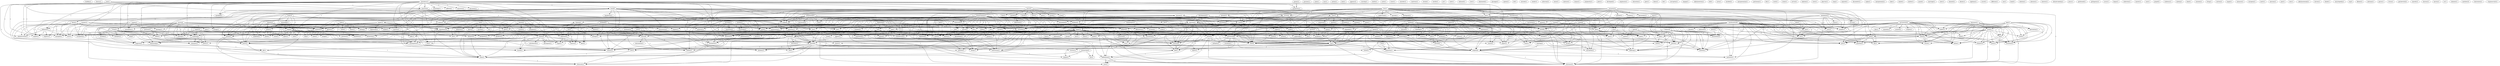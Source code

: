 digraph G {
  buddha [ label="buddha(1)" ];
  chorus [ label="chorus(1)" ];
  achaemenid [ label="achaemenid(1)" ];
  possession [ label="possession(1)" ];
  influence [ label="influence(2)" ];
  part [ label="part(3)" ];
  origin [ label="origin(6)" ];
  doctrine [ label="doctrine(5)" ];
  maintain [ label="maintain(3)" ];
  body [ label="body(1)" ];
  orthodoxy [ label="orthodoxy(3)" ];
  adopted [ label="adopted(2)" ];
  emperor [ label="emperor(1)" ];
  diaspora [ label="diaspora(2)" ];
  syncretism [ label="syncretism(2)" ];
  maintained [ label="maintained(1)" ];
  likelihood [ label="likelihood(1)" ];
  period [ label="period(9)" ];
  eclecticism [ label="eclecticism(2)" ];
  contact [ label="contact(2)" ];
  came [ label="came(2)" ];
  position [ label="position(1)" ];
  existence [ label="existence(5)" ];
  clergy [ label="clergy(1)" ];
  church [ label="church(2)" ];
  summit [ label="summit(1)" ];
  designate [ label="designate(1)" ];
  canon [ label="canon(1)" ];
  mobad [ label="mobad(2)" ];
  priest [ label="priest(3)" ];
  title [ label="title(1)" ];
  hierarchy [ label="hierarchy(1)" ];
  preview [ label="preview(1)" ];
  power [ label="power(2)" ];
  conspiracy [ label="conspiracy(1)" ];
  style [ label="style(1)" ];
  number [ label="number(2)" ];
  avenge [ label="avenge(1)" ];
  administration [ label="administration(1)" ];
  empire [ label="empire(1)" ];
  managed [ label="managed(1)" ];
  one [ label="one(2)" ];
  consequence [ label="consequence(2)" ];
  court [ label="court(1)" ];
  usurpation [ label="usurpation(1)" ];
  star [ label="star(1)" ];
  zoroaster [ label="zoroaster(3)" ];
  prophet [ label="prophet(1)" ];
  present [ label="present(1)" ];
  arrived [ label="arrived(1)" ];
  end [ label="end(2)" ];
  shyant [ label="shyant(1)" ];
  savior [ label="savior(6)" ];
  paranet [ label="paranet(1)" ];
  descendant [ label="descendant(1)" ];
  state [ label="state(3)" ];
  world [ label="world(6)" ];
  cult [ label="cult(2)" ];
  article [ label="article(1)" ];
  look [ label="look(1)" ];
  wasn [ label="wasn(1)" ];
  manger [ label="manger(1)" ];
  sun [ label="sun(1)" ];
  religion [ label="religion(6)" ];
  performs [ label="performs(1)" ];
  writes [ label="writes(1)" ];
  notion [ label="notion(1)" ];
  indo [ label="indo(1)" ];
  role [ label="role(3)" ];
  definition [ label="definition(1)" ];
  daevo [ label="daevo(1)" ];
  assume [ label="assume(1)" ];
  vi [ label="vi(1)" ];
  law [ label="law(1)" ];
  history [ label="history(2)" ];
  tradition [ label="tradition(6)" ];
  transmission [ label="transmission(1)" ];
  asia [ label="asia(1)" ];
  practice [ label="practice(4)" ];
  appears [ label="appears(2)" ];
  worship [ label="worship(1)" ];
  battle [ label="battle(1)" ];
  cycle [ label="cycle(1)" ];
  trace [ label="trace(1)" ];
  boyce [ label="boyce(3)" ];
  mouth [ label="mouth(1)" ];
  tribe [ label="tribe(5)" ];
  avoid [ label="avoid(1)" ];
  tiara [ label="tiara(1)" ];
  member [ label="member(3)" ];
  meaning [ label="meaning(2)" ];
  breath [ label="breath(1)" ];
  cover [ label="cover(1)" ];
  nose [ label="nose(1)" ];
  consider [ label="consider(1)" ];
  maitreya [ label="maitreya(1)" ];
  attack [ label="attack(1)" ];
  hostile [ label="hostile(1)" ];
  gr [ label="gr(1)" ];
  mole [ label="mole(1)" ];
  helmand [ label="helmand(1)" ];
  herodotus [ label="herodotus(1)" ];
  cosmology [ label="cosmology(1)" ];
  suffered [ label="suffered(1)" ];
  term [ label="term(8)" ];
  dualism [ label="dualism(5)" ];
  sprinkled [ label="sprinkled(1)" ];
  death [ label="death(2)" ];
  massacre [ label="massacre(1)" ];
  idea [ label="idea(2)" ];
  calls [ label="calls(1)" ];
  corpse [ label="corpse(4)" ];
  wax [ label="wax(1)" ];
  killed [ label="killed(1)" ];
  eschatology [ label="eschatology(2)" ];
  belief [ label="belief(1)" ];
  exposure [ label="exposure(2)" ];
  document [ label="document(1)" ];
  mentions [ label="mentions(1)" ];
  eschatology [ label="eschatology(1)" ];
  vogue [ label="vogue(1)" ];
  time [ label="time(6)" ];
  insists [ label="insists(1)" ];
  cosmogony [ label="cosmogony(1)" ];
  theology [ label="theology(1)" ];
  buried [ label="buried(1)" ];
  root [ label="root(1)" ];
  vendidad [ label="vendidad(2)" ];
  characterize [ label="characterize(1)" ];
  chapter [ label="chapter(1)" ];
  god [ label="god(2)" ];
  list [ label="list(1)" ];
  attempt [ label="attempt(1)" ];
  hypothesis [ label="hypothesis(3)" ];
  beginning [ label="beginning(3)" ];
  mankind [ label="mankind(1)" ];
  age [ label="age(2)" ];
  appear [ label="appear(1)" ];
  ce [ label="ce(4)" ];
  century [ label="century(6)" ];
  millennium [ label="millennium(3)" ];
  era [ label="era(2)" ];
  save [ label="save(1)" ];
  dominated [ label="dominated(1)" ];
  giuseppe [ label="giuseppe(1)" ];
  bethlehem [ label="bethlehem(1)" ];
  basis [ label="basis(2)" ];
  story [ label="story(2)" ];
  ritual [ label="ritual(2)" ];
  became [ label="became(2)" ];
  funeral [ label="funeral(2)" ];
  community [ label="community(2)" ];
  rise [ label="rise(1)" ];
  led [ label="led(1)" ];
  khrafstra [ label="khrafstra(1)" ];
  spenta [ label="spenta(1)" ];
  ref [ label="ref(1)" ];
  exclude [ label="exclude(1)" ];
  render [ label="render(1)" ];
  astrology [ label="astrology(2)" ];
  authority [ label="authority(1)" ];
  literature [ label="literature(2)" ];
  alchemy [ label="alchemy(1)" ];
  reputation [ label="reputation(1)" ];
  knowledge [ label="knowledge(2)" ];
  athravan [ label="athravan(2)" ];
  sense [ label="sense(1)" ];
  terms [ label="terms(1)" ];
  setting [ label="setting(1)" ];
  continuation [ label="continuation(1)" ];
  mard [ label="mard(1)" ];
  day [ label="day(1)" ];
  guardian [ label="guardian(1)" ];
  mixture [ label="mixture(1)" ];
  magu [ label="magu(3)" ];
  etymology [ label="etymology(1)" ];
  priesthood [ label="priesthood(8)" ];
  maga [ label="maga(4)" ];
  distinction [ label="distinction(1)" ];
  magavan [ label="magavan(2)" ];
  corpus [ label="corpus(1)" ];
  propensity [ label="propensity(1)" ];
  spirit [ label="spirit(4)" ];
  matter [ label="matter(1)" ];
  whole [ label="whole(1)" ];
  plato [ label="plato(1)" ];
  developed [ label="developed(1)" ];
  emphasize [ label="emphasize(1)" ];
  sang [ label="sang(1)" ];
  theogony [ label="theogony(1)" ];
  sacrifice [ label="sacrifice(1)" ];
  nothing [ label="nothing(1)" ];
  future [ label="future(6)" ];
  interpret [ label="interpret(1)" ];
  poetry [ label="poetry(1)" ];
  relationship [ label="relationship(1)" ];
  development [ label="development(2)" ];
  astrianism [ label="astrianism(2)" ];
  iran [ label="iran(7)" ];
  consolidate [ label="consolidate(1)" ];
  understand [ label="understand(1)" ];
  eposide [ label="eposide(1)" ];
  distinguish [ label="distinguish(1)" ];
  evil [ label="evil(1)" ];
  revolt [ label="revolt(2)" ];
  seed [ label="seed(2)" ];
  formation [ label="formation(4)" ];
  supremacy [ label="supremacy(1)" ];
  half [ label="half(2)" ];
  land [ label="land(1)" ];
  win [ label="win(1)" ];
  play [ label="play(1)" ];
  inscription [ label="inscription(1)" ];
  text [ label="text(1)" ];
  establish [ label="establish(1)" ];
  variety [ label="variety(1)" ];
  saw [ label="saw(2)" ];
  source [ label="source(2)" ];
  suffering [ label="suffering(1)" ];
  monarchy [ label="monarchy(1)" ];
  mention [ label="mention(1)" ];
  education [ label="education(1)" ];
  compound [ label="compound(1)" ];
  fashion [ label="fashion(1)" ];
  possibility [ label="possibility(1)" ];
  handed [ label="handed(1)" ];
  mogu [ label="mogu(1)" ];
  undertook [ label="undertook(1)" ];
  angra [ label="angra(1)" ];
  formulation [ label="formulation(2)" ];
  goes [ label="goes(1)" ];
  benefactor [ label="benefactor(1)" ];
  humankind [ label="humankind(2)" ];
  magic [ label="magic(2)" ];
  magha [ label="magha(1)" ];
  foundation [ label="foundation(1)" ];
  saoshyant [ label="saoshyant(3)" ];
  designates [ label="designates(1)" ];
  arrive [ label="arrive(2)" ];
  redeem [ label="redeem(1)" ];
  gift [ label="gift(1)" ];
  expert [ label="expert(1)" ];
  cleanse [ label="cleanse(1)" ];
  rite [ label="rite(2)" ];
  remove [ label="remove(1)" ];
  flesh [ label="flesh(1)" ];
  dinon [ label="dinon(1)" ];
  assumed [ label="assumed(1)" ];
  thought [ label="thought(1)" ];
  give [ label="give(1)" ];
  name [ label="name(4)" ];
  affirmation [ label="affirmation(1)" ];
  see [ label="see(5)" ];
  bd [ label="bd(1)" ];
  corruption [ label="corruption(1)" ];
  zoroastrianism [ label="zoroastrianism(1)" ];
  adherence [ label="adherence(1)" ];
  die [ label="die(1)" ];
  refused [ label="refused(1)" ];
  played [ label="played(1)" ];
  engage [ label="engage(1)" ];
  ukhshyatereta [ label="ukhshyatereta(1)" ];
  bill [ label="bill(2)" ];
  syria [ label="syria(1)" ];
  excelled [ label="excelled(1)" ];
  meeting [ label="meeting(2)" ];
  mesopotamian [ label="mesopotamian(1)" ];
  elamite [ label="elamite(2)" ];
  ignores [ label="ignores(1)" ];
  seems [ label="seems(2)" ];
  vedic [ label="vedic(1)" ];
  hand [ label="hand(1)" ];
  thesis [ label="thesis(1)" ];
  frashokereti [ label="frashokereti(1)" ];
  myth [ label="myth(1)" ];
  expanded [ label="expanded(1)" ];
  bethlehem [ label="bethlehem(2)" ];
  patrimony [ label="patrimony(1)" ];
  kfu [ label="kfu(1)" ];
  word [ label="word(1)" ];
  stone [ label="stone(1)" ];
  shape [ label="shape(1)" ];
  arrival [ label="arrival(1)" ];
  babylon [ label="babylon(1)" ];
  wore [ label="wore(1)" ];
  pharvey [ label="pharvey(1)" ];
  subject [ label="subject(1)" ];
  song [ label="song(1)" ];
  expression [ label="expression(1)" ];
  mystica [ label="mystica(1)" ];
  opens [ label="opens(1)" ];
  son [ label="son(2)" ];
  unio [ label="unio(1)" ];
  vision [ label="vision(1)" ];
  condition [ label="condition(1)" ];
  mind [ label="mind(1)" ];
  conformity [ label="conformity(2)" ];
  separation [ label="separation(1)" ];
  purity [ label="purity(1)" ];
  context [ label="context(1)" ];
  concept [ label="concept(3)" ];
  zoroastrianism [ label="zoroastrianism(7)" ];
  avesta [ label="avesta(4)" ];
  performance [ label="performance(1)" ];
  enjoyed [ label="enjoyed(1)" ];
  occultism [ label="occultism(1)" ];
  antiquity [ label="antiquity(1)" ];
  reason [ label="reason(1)" ];
  mazda [ label="mazda(1)" ];
  discomfort [ label="discomfort(1)" ];
  ragha [ label="ragha(1)" ];
  mesopotamia [ label="mesopotamia(1)" ];
  take [ label="take(1)" ];
  daniel [ label="daniel(1)" ];
  kerder [ label="kerder(1)" ];
  quack [ label="quack(1)" ];
  marriage [ label="marriage(1)" ];
  color [ label="color(1)" ];
  kansaoya [ label="kansaoya(2)" ];
  speculation [ label="speculation(1)" ];
  truth [ label="truth(3)" ];
  birth [ label="birth(1)" ];
  makes [ label="makes(2)" ];
  result [ label="result(1)" ];
  bathe [ label="bathe(1)" ];
  grow [ label="grow(2)" ];
  reverence [ label="reverence(1)" ];
  dumezil [ label="dumezil(1)" ];
  denies [ label="denies(1)" ];
  median [ label="median(4)" ];
  dressed [ label="dressed(1)" ];
  raghiana [ label="raghiana(1)" ];
  factor [ label="factor(1)" ];
  success [ label="success(1)" ];
  occult [ label="occult(1)" ];
  lake [ label="lake(3)" ];
  make [ label="make(1)" ];
  conquers [ label="conquers(1)" ];
  mainyu [ label="mainyu(1)" ];
  diffusion [ label="diffusion(1)" ];
  astvatereta [ label="astvatereta(4)" ];
  kills [ label="kills(1)" ];
  embodies [ label="embodies(1)" ];
  awaited [ label="awaited(1)" ];
  weapon [ label="weapon(1)" ];
  sao [ label="sao(1)" ];
  head [ label="head(2)" ];
  work [ label="work(2)" ];
  ground [ label="ground(2)" ];
  india [ label="india(2)" ];
  relation [ label="relation(1)" ];
  mangh [ label="mangh(1)" ];
  sing [ label="sing(1)" ];
  mean [ label="mean(1)" ];
  absence [ label="absence(1)" ];
  greek [ label="greek(4)" ];
  attribute [ label="attribute(1)" ];
  interest [ label="interest(1)" ];
  khvaetvadatha [ label="khvaetvadatha(1)" ];
  wisdom [ label="wisdom(2)" ];
  magi [ label="magi(23)" ];
  zarathushtra [ label="zarathushtra(9)" ];
  placed [ label="placed(1)" ];
  embraced [ label="embraced(1)" ];
  school [ label="school(1)" ];
  speak [ label="speak(1)" ];
  prince [ label="prince(2)" ];
  persia [ label="persia(3)" ];
  jesus [ label="jesus(1)" ];
  performed [ label="performed(1)" ];
  pahl [ label="pahl(2)" ];
  khwedodah [ label="khwedodah(1)" ];
  practiced [ label="practiced(1)" ];
  pythagoras [ label="pythagoras(1)" ];
  cyrus [ label="cyrus(1)" ];
  cumont [ label="cumont(2)" ];
  began [ label="began(1)" ];
  messianic [ label="messianic(1)" ];
  gathas [ label="gathas(2)" ];
  collection [ label="collection(1)" ];
  decompose [ label="decompose(1)" ];
  putrefaction [ label="putrefaction(1)" ];
  master [ label="master(1)" ];
  case [ label="case(1)" ];
  form [ label="form(1)" ];
  reference [ label="reference(1)" ];
  offer [ label="offer(1)" ];
  presence [ label="presence(1)" ];
  group [ label="group(1)" ];
  aspect [ label="aspect(1)" ];
  fact [ label="fact(1)" ];
  put [ label="put(1)" ];
  learn [ label="learn(1)" ];
  gospel [ label="gospel(2)" ];
  helped [ label="helped(1)" ];
  eudemus [ label="eudemus(1)" ];
  gaumata [ label="gaumata(2)" ];
  nyberg [ label="nyberg(1)" ];
  dead [ label="dead(1)" ];
  armenia [ label="armenia(1)" ];
  living [ label="living(1)" ];
  pahlavi [ label="pahlavi(3)" ];
  mazda [ label="mazda(2)" ];
  carlson [ label="carlson(2)" ];
  magoi [ label="magoi(1)" ];
  magus [ label="magus(3)" ];
  menasce [ label="menasce(1)" ];
  european [ label="european(1)" ];
  zurvanism [ label="zurvanism(2)" ];
  zoro [ label="zoro(2)" ];
  merit [ label="merit(1)" ];
  magian [ label="magian(1)" ];
  bidez [ label="bidez(2)" ];
  messina [ label="messina(1)" ];
  mainyu [ label="mainyu(4)" ];
  paul [ label="paul(1)" ];
  theopompus [ label="theopompus(1)" ];
  study [ label="study(1)" ];
  com [ label="com(1)" ];
  ukhshyatnemah [ label="ukhshyatnemah(1)" ];
  messianism [ label="messianism(1)" ];
  mircea [ label="mircea(1)" ];
  eliade [ label="eliade(1)" ];
  ahura [ label="ahura(1)" ];
  zoroastrian [ label="zoroastrian(5)" ];
  encyclopedia [ label="encyclopedia(1)" ];
  org [ label="org(2)" ];
  fidonet [ label="fidonet(2)" ];
  ahriman [ label="ahriman(1)" ];
  parsis [ label="parsis(1)" ];
  virtue [ label="virtue(1)" ];
  bce [ label="bce(5)" ];
  gershevitch [ label="gershevitch(3)" ];
  smerdis [ label="smerdis(1)" ];
  bisutun [ label="bisutun(1)" ];
  harvey [ label="harvey(1)" ];
  av [ label="av(1)" ];
  element [ label="element(1)" ];
  iran [ label="iran(1)" ];
  matthew [ label="matthew(3)" ];
  benveniste [ label="benveniste(1)" ];
  vispataurvairi [ label="vispataurvairi(1)" ];
  achaemenid -> possession [ label="1" ];
  achaemenid -> influence [ label="1" ];
  achaemenid -> part [ label="1" ];
  achaemenid -> origin [ label="1" ];
  achaemenid -> doctrine [ label="1" ];
  achaemenid -> maintain [ label="1" ];
  achaemenid -> body [ label="1" ];
  achaemenid -> orthodoxy [ label="1" ];
  achaemenid -> adopted [ label="2" ];
  achaemenid -> emperor [ label="1" ];
  achaemenid -> diaspora [ label="1" ];
  achaemenid -> syncretism [ label="1" ];
  achaemenid -> maintained [ label="1" ];
  achaemenid -> likelihood [ label="1" ];
  achaemenid -> period [ label="4" ];
  achaemenid -> eclecticism [ label="1" ];
  achaemenid -> contact [ label="1" ];
  achaemenid -> came [ label="1" ];
  achaemenid -> position [ label="1" ];
  achaemenid -> existence [ label="1" ];
  achaemenid -> clergy [ label="1" ];
  church -> summit [ label="1" ];
  church -> designate [ label="1" ];
  church -> orthodoxy [ label="1" ];
  church -> canon [ label="1" ];
  church -> mobad [ label="1" ];
  church -> priest [ label="1" ];
  church -> title [ label="1" ];
  church -> came [ label="1" ];
  church -> hierarchy [ label="1" ];
  power -> conspiracy [ label="1" ];
  number -> avenge [ label="1" ];
  number -> influence [ label="1" ];
  number -> administration [ label="1" ];
  number -> maintain [ label="1" ];
  number -> empire [ label="1" ];
  number -> managed [ label="1" ];
  number -> one [ label="1" ];
  number -> consequence [ label="1" ];
  number -> court [ label="1" ];
  number -> usurpation [ label="1" ];
  zoroaster -> prophet [ label="1" ];
  zoroaster -> present [ label="1" ];
  zoroaster -> arrived [ label="1" ];
  zoroaster -> end [ label="1" ];
  zoroaster -> shyant [ label="1" ];
  zoroaster -> savior [ label="1" ];
  zoroaster -> paranet [ label="1" ];
  zoroaster -> descendant [ label="1" ];
  zoroaster -> state [ label="1" ];
  zoroaster -> world [ label="1" ];
  zoroaster -> cult [ label="1" ];
  zoroaster -> article [ label="1" ];
  zoroaster -> look [ label="1" ];
  zoroaster -> wasn [ label="1" ];
  zoroaster -> manger [ label="1" ];
  zoroaster -> one [ label="1" ];
  zoroaster -> sun [ label="1" ];
  zoroaster -> religion [ label="1" ];
  zoroaster -> performs [ label="1" ];
  zoroaster -> existence [ label="1" ];
  zoroaster -> writes [ label="1" ];
  role -> definition [ label="1" ];
  role -> daevo [ label="1" ];
  role -> assume [ label="1" ];
  role -> vi [ label="1" ];
  role -> part [ label="1" ];
  role -> law [ label="1" ];
  role -> history [ label="1" ];
  role -> tradition [ label="1" ];
  role -> transmission [ label="1" ];
  asia -> practice [ label="1" ];
  asia -> part [ label="1" ];
  asia -> diaspora [ label="1" ];
  asia -> period [ label="1" ];
  asia -> contact [ label="1" ];
  asia -> came [ label="1" ];
  boyce -> mouth [ label="1" ];
  boyce -> tribe [ label="1" ];
  boyce -> origin [ label="1" ];
  boyce -> maintain [ label="1" ];
  boyce -> avoid [ label="1" ];
  boyce -> tiara [ label="1" ];
  boyce -> priest [ label="1" ];
  boyce -> period [ label="1" ];
  boyce -> member [ label="1" ];
  boyce -> meaning [ label="1" ];
  boyce -> breath [ label="1" ];
  boyce -> cover [ label="1" ];
  boyce -> nose [ label="1" ];
  boyce -> existence [ label="1" ];
  herodotus -> practice [ label="1" ];
  herodotus -> avenge [ label="1" ];
  herodotus -> cosmology [ label="1" ];
  herodotus -> influence [ label="1" ];
  herodotus -> suffered [ label="1" ];
  herodotus -> term [ label="1" ];
  herodotus -> dualism [ label="1" ];
  herodotus -> origin [ label="1" ];
  herodotus -> sprinkled [ label="1" ];
  herodotus -> death [ label="1" ];
  herodotus -> administration [ label="1" ];
  herodotus -> conspiracy [ label="1" ];
  herodotus -> maintain [ label="1" ];
  herodotus -> massacre [ label="1" ];
  herodotus -> idea [ label="1" ];
  herodotus -> calls [ label="1" ];
  herodotus -> empire [ label="1" ];
  herodotus -> managed [ label="1" ];
  herodotus -> corpse [ label="1" ];
  herodotus -> wax [ label="1" ];
  herodotus -> killed [ label="1" ];
  herodotus -> eschatology [ label="1" ];
  herodotus -> belief [ label="1" ];
  herodotus -> exposure [ label="1" ];
  herodotus -> document [ label="1" ];
  herodotus -> mentions [ label="1" ];
  herodotus -> eschatology [ label="1" ];
  herodotus -> one [ label="1" ];
  herodotus -> vogue [ label="1" ];
  herodotus -> consequence [ label="1" ];
  herodotus -> time [ label="1" ];
  herodotus -> insists [ label="1" ];
  herodotus -> cosmogony [ label="1" ];
  herodotus -> court [ label="1" ];
  herodotus -> theology [ label="1" ];
  herodotus -> usurpation [ label="1" ];
  herodotus -> buried [ label="1" ];
  vendidad -> characterize [ label="1" ];
  vendidad -> part [ label="1" ];
  vendidad -> chapter [ label="1" ];
  vendidad -> god [ label="1" ];
  vendidad -> list [ label="1" ];
  vendidad -> attempt [ label="1" ];
  vendidad -> law [ label="1" ];
  vendidad -> hypothesis [ label="1" ];
  vendidad -> tradition [ label="1" ];
  beginning -> mankind [ label="1" ];
  beginning -> age [ label="1" ];
  beginning -> appear [ label="1" ];
  beginning -> ce [ label="1" ];
  beginning -> century [ label="2" ];
  beginning -> millennium [ label="1" ];
  beginning -> era [ label="2" ];
  beginning -> save [ label="1" ];
  beginning -> existence [ label="1" ];
  bethlehem -> basis [ label="2" ];
  bethlehem -> arrived [ label="1" ];
  bethlehem -> doctrine [ label="2" ];
  bethlehem -> story [ label="2" ];
  bethlehem -> cult [ label="1" ];
  bethlehem -> manger [ label="1" ];
  bethlehem -> sun [ label="1" ];
  practice -> ritual [ label="1" ];
  practice -> became [ label="1" ];
  practice -> funeral [ label="1" ];
  practice -> sprinkled [ label="1" ];
  practice -> community [ label="1" ];
  practice -> rise [ label="1" ];
  practice -> corpse [ label="1" ];
  practice -> wax [ label="1" ];
  practice -> exposure [ label="1" ];
  practice -> vogue [ label="1" ];
  practice -> led [ label="1" ];
  practice -> khrafstra [ label="1" ];
  practice -> buried [ label="1" ];
  astrology -> authority [ label="1" ];
  astrology -> literature [ label="1" ];
  astrology -> alchemy [ label="1" ];
  astrology -> reputation [ label="1" ];
  astrology -> knowledge [ label="1" ];
  present -> terms [ label="1" ];
  present -> setting [ label="1" ];
  present -> continuation [ label="1" ];
  present -> state [ label="1" ];
  present -> mobad [ label="1" ];
  present -> world [ label="1" ];
  present -> mard [ label="1" ];
  present -> history [ label="1" ];
  present -> day [ label="1" ];
  present -> guardian [ label="1" ];
  present -> existence [ label="1" ];
  magu -> terms [ label="2" ];
  magu -> etymology [ label="1" ];
  magu -> maintain [ label="1" ];
  magu -> priesthood [ label="1" ];
  magu -> continuation [ label="1" ];
  magu -> mobad [ label="1" ];
  magu -> maga [ label="1" ];
  magu -> distinction [ label="1" ];
  magu -> mard [ label="1" ];
  magu -> history [ label="1" ];
  magu -> magavan [ label="1" ];
  spirit -> matter [ label="1" ];
  spirit -> look [ label="1" ];
  spirit -> existence [ label="1" ];
  spirit -> whole [ label="1" ];
  ritual -> sang [ label="1" ];
  ritual -> theogony [ label="1" ];
  ritual -> sacrifice [ label="1" ];
  ritual -> nothing [ label="1" ];
  ritual -> future [ label="1" ];
  ritual -> tradition [ label="1" ];
  ritual -> interpret [ label="1" ];
  ritual -> poetry [ label="1" ];
  ritual -> relationship [ label="1" ];
  development -> orthodoxy [ label="1" ];
  development -> state [ label="1" ];
  development -> world [ label="1" ];
  development -> century [ label="1" ];
  development -> astrianism [ label="1" ];
  development -> contact [ label="1" ];
  development -> religion [ label="1" ];
  iran -> end [ label="1" ];
  iran -> became [ label="2" ];
  iran -> tribe [ label="1" ];
  iran -> funeral [ label="1" ];
  iran -> origin [ label="1" ];
  iran -> consolidate [ label="1" ];
  iran -> understand [ label="1" ];
  iran -> eposide [ label="1" ];
  iran -> distinguish [ label="1" ];
  iran -> community [ label="1" ];
  iran -> priesthood [ label="1" ];
  iran -> evil [ label="1" ];
  iran -> god [ label="1" ];
  iran -> orthodoxy [ label="1" ];
  iran -> state [ label="1" ];
  iran -> rise [ label="1" ];
  iran -> canon [ label="1" ];
  iran -> revolt [ label="2" ];
  iran -> century [ label="1" ];
  iran -> seed [ label="1" ];
  iran -> formation [ label="1" ];
  iran -> supremacy [ label="1" ];
  iran -> half [ label="1" ];
  iran -> land [ label="1" ];
  iran -> win [ label="1" ];
  iran -> history [ label="1" ];
  iran -> play [ label="1" ];
  iran -> inscription [ label="1" ];
  iran -> period [ label="1" ];
  iran -> text [ label="1" ];
  iran -> day [ label="1" ];
  iran -> establish [ label="1" ];
  iran -> led [ label="1" ];
  iran -> time [ label="1" ];
  iran -> variety [ label="1" ];
  iran -> saw [ label="1" ];
  iran -> source [ label="1" ];
  iran -> religion [ label="1" ];
  iran -> guardian [ label="1" ];
  iran -> suffering [ label="1" ];
  iran -> monarchy [ label="1" ];
  iran -> mention [ label="1" ];
  influence -> administration [ label="1" ];
  influence -> emperor [ label="1" ];
  influence -> empire [ label="1" ];
  influence -> consequence [ label="1" ];
  influence -> court [ label="1" ];
  part -> literature [ label="1" ];
  part -> diaspora [ label="1" ];
  part -> contact [ label="1" ];
  part -> came [ label="1" ];
  end -> state [ label="1" ];
  end -> revolt [ label="1" ];
  end -> world [ label="1" ];
  end -> century [ label="1" ];
  end -> half [ label="1" ];
  end -> existence [ label="1" ];
  became -> funeral [ label="1" ];
  became -> community [ label="1" ];
  became -> rise [ label="1" ];
  became -> revolt [ label="1" ];
  became -> century [ label="1" ];
  became -> half [ label="1" ];
  became -> led [ label="1" ];
  became -> time [ label="1" ];
  became -> monarchy [ label="1" ];
  tribe -> origin [ label="1" ];
  tribe -> compound [ label="2" ];
  tribe -> fashion [ label="1" ];
  tribe -> possibility [ label="1" ];
  tribe -> handed [ label="1" ];
  tribe -> mogu [ label="2" ];
  tribe -> undertook [ label="1" ];
  angra -> dualism [ label="2" ];
  angra -> evil [ label="1" ];
  angra -> god [ label="1" ];
  angra -> land [ label="1" ];
  angra -> text [ label="1" ];
  angra -> formulation [ label="2" ];
  angra -> source [ label="1" ];
  angra -> suffering [ label="1" ];
  angra -> mention [ label="1" ];
  term -> origin [ label="1" ];
  term -> terms [ label="2" ];
  term -> setting [ label="2" ];
  term -> benefactor [ label="1" ];
  term -> savior [ label="1" ];
  term -> humankind [ label="1" ];
  term -> maintain [ label="1" ];
  term -> magic [ label="1" ];
  term -> priesthood [ label="1" ];
  term -> continuation [ label="1" ];
  term -> magha [ label="1" ];
  term -> mobad [ label="1" ];
  term -> maga [ label="2" ];
  term -> distinction [ label="1" ];
  term -> world [ label="1" ];
  term -> mard [ label="1" ];
  term -> foundation [ label="1" ];
  term -> saoshyant [ label="1" ];
  term -> designates [ label="1" ];
  term -> hypothesis [ label="2" ];
  term -> history [ label="1" ];
  term -> priest [ label="2" ];
  term -> mentions [ label="1" ];
  term -> arrive [ label="1" ];
  term -> one [ label="1" ];
  term -> magavan [ label="2" ];
  term -> time [ label="1" ];
  term -> future [ label="1" ];
  term -> redeem [ label="1" ];
  term -> gift [ label="1" ];
  term -> expert [ label="1" ];
  funeral -> cleanse [ label="1" ];
  funeral -> rite [ label="1" ];
  funeral -> corpse [ label="1" ];
  funeral -> remove [ label="1" ];
  funeral -> exposure [ label="1" ];
  funeral -> flesh [ label="1" ];
  dualism -> assumed [ label="1" ];
  dualism -> thought [ label="1" ];
  dualism -> ce [ label="1" ];
  dualism -> literature [ label="1" ];
  dualism -> give [ label="1" ];
  dualism -> eschatology [ label="1" ];
  dualism -> belief [ label="1" ];
  dualism -> name [ label="1" ];
  dualism -> eschatology [ label="1" ];
  dualism -> cosmogony [ label="1" ];
  dualism -> theology [ label="1" ];
  dualism -> affirmation [ label="1" ];
  dualism -> see [ label="1" ];
  origin -> maintain [ label="2" ];
  origin -> priesthood [ label="1" ];
  origin -> period [ label="2" ];
  origin -> mentions [ label="1" ];
  origin -> one [ label="1" ];
  zoroastrianism -> adherence [ label="1" ];
  zoroastrianism -> terms [ label="1" ];
  zoroastrianism -> consolidate [ label="1" ];
  zoroastrianism -> chapter [ label="1" ];
  zoroastrianism -> doctrine [ label="1" ];
  zoroastrianism -> community [ label="1" ];
  zoroastrianism -> body [ label="1" ];
  zoroastrianism -> die [ label="1" ];
  zoroastrianism -> continuation [ label="1" ];
  zoroastrianism -> god [ label="1" ];
  zoroastrianism -> orthodoxy [ label="2" ];
  zoroastrianism -> state [ label="1" ];
  zoroastrianism -> adopted [ label="2" ];
  zoroastrianism -> thought [ label="1" ];
  zoroastrianism -> canon [ label="1" ];
  zoroastrianism -> mobad [ label="1" ];
  zoroastrianism -> list [ label="1" ];
  zoroastrianism -> mard [ label="1" ];
  zoroastrianism -> formation [ label="1" ];
  zoroastrianism -> refused [ label="1" ];
  zoroastrianism -> syncretism [ label="1" ];
  zoroastrianism -> likelihood [ label="1" ];
  zoroastrianism -> win [ label="1" ];
  zoroastrianism -> give [ label="1" ];
  zoroastrianism -> hypothesis [ label="1" ];
  zoroastrianism -> history [ label="1" ];
  zoroastrianism -> period [ label="1" ];
  zoroastrianism -> name [ label="1" ];
  zoroastrianism -> establish [ label="1" ];
  zoroastrianism -> time [ label="1" ];
  zoroastrianism -> eclecticism [ label="1" ];
  zoroastrianism -> religion [ label="2" ];
  zoroastrianism -> transmission [ label="1" ];
  zoroastrianism -> played [ label="1" ];
  zoroastrianism -> clergy [ label="1" ];
  zoroastrianism -> affirmation [ label="1" ];
  zoroastrianism -> see [ label="1" ];
  death -> administration [ label="1" ];
  death -> maintain [ label="1" ];
  death -> calls [ label="1" ];
  death -> empire [ label="1" ];
  death -> managed [ label="1" ];
  death -> killed [ label="1" ];
  death -> consequence [ label="1" ];
  death -> court [ label="1" ];
  death -> usurpation [ label="1" ];
  terms -> maintain [ label="1" ];
  terms -> priesthood [ label="1" ];
  terms -> continuation [ label="1" ];
  terms -> mobad [ label="1" ];
  terms -> maga [ label="1" ];
  terms -> distinction [ label="1" ];
  terms -> mard [ label="1" ];
  terms -> magavan [ label="1" ];
  meeting -> religion [ label="1" ];
  elamite -> setting [ label="1" ];
  elamite -> ignores [ label="1" ];
  elamite -> seems [ label="1" ];
  elamite -> hypothesis [ label="1" ];
  elamite -> priest [ label="1" ];
  vedic -> setting [ label="1" ];
  vedic -> ignores [ label="1" ];
  vedic -> magha [ label="1" ];
  vedic -> hand [ label="1" ];
  vedic -> maga [ label="1" ];
  vedic -> thesis [ label="1" ];
  vedic -> foundation [ label="1" ];
  vedic -> priest [ label="1" ];
  vedic -> name [ label="1" ];
  vedic -> magavan [ label="1" ];
  vedic -> gift [ label="1" ];
  frashokereti -> shyant [ label="1" ];
  frashokereti -> doctrine [ label="1" ];
  frashokereti -> myth [ label="1" ];
  frashokereti -> state [ label="1" ];
  frashokereti -> expanded [ label="1" ];
  frashokereti -> world [ label="1" ];
  frashokereti -> religion [ label="1" ];
  frashokereti -> performs [ label="1" ];
  frashokereti -> existence [ label="1" ];
  bethlehem -> doctrine [ label="2" ];
  bethlehem -> story [ label="2" ];
  bethlehem -> cult [ label="1" ];
  bethlehem -> manger [ label="1" ];
  bethlehem -> sun [ label="1" ];
  savior -> doctrine [ label="2" ];
  savior -> humankind [ label="1" ];
  savior -> story [ label="2" ];
  savior -> world [ label="1" ];
  savior -> century [ label="1" ];
  savior -> cult [ label="1" ];
  savior -> shape [ label="1" ];
  savior -> period [ label="1" ];
  savior -> astrianism [ label="1" ];
  savior -> arrive [ label="1" ];
  savior -> one [ label="1" ];
  savior -> time [ label="1" ];
  savior -> sun [ label="1" ];
  savior -> redeem [ label="1" ];
  doctrine -> myth [ label="1" ];
  doctrine -> orthodoxy [ label="1" ];
  doctrine -> adopted [ label="1" ];
  doctrine -> story [ label="2" ];
  doctrine -> expanded [ label="1" ];
  doctrine -> century [ label="1" ];
  doctrine -> syncretism [ label="1" ];
  doctrine -> shape [ label="1" ];
  doctrine -> period [ label="1" ];
  doctrine -> one [ label="1" ];
  doctrine -> eclecticism [ label="1" ];
  doctrine -> future [ label="1" ];
  doctrine -> clergy [ label="1" ];
  rite -> corpse [ label="1" ];
  rite -> remove [ label="1" ];
  rite -> exposure [ label="1" ];
  rite -> flesh [ label="1" ];
  community -> die [ label="1" ];
  community -> rise [ label="1" ];
  community -> refused [ label="1" ];
  community -> led [ label="1" ];
  community -> time [ label="1" ];
  community -> religion [ label="1" ];
  humankind -> age [ label="1" ];
  humankind -> subject [ label="1" ];
  maintain -> priesthood [ label="1" ];
  maintain -> distinction [ label="1" ];
  maintain -> empire [ label="1" ];
  maintain -> consequence [ label="1" ];
  maintain -> court [ label="1" ];
  magic -> seems [ label="1" ];
  magic -> authority [ label="1" ];
  magic -> expression [ label="1" ];
  magic -> mystica [ label="1" ];
  magic -> literature [ label="1" ];
  magic -> opens [ label="1" ];
  magic -> cult [ label="1" ];
  magic -> son [ label="1" ];
  magic -> alchemy [ label="1" ];
  magic -> unio [ label="1" ];
  magic -> vision [ label="1" ];
  magic -> condition [ label="1" ];
  magic -> mind [ label="1" ];
  conformity -> priesthood [ label="1" ];
  conformity -> matter [ label="1" ];
  conformity -> separation [ label="1" ];
  conformity -> purity [ label="1" ];
  conformity -> context [ label="1" ];
  conformity -> concept [ label="1" ];
  zoroastrianism -> die [ label="1" ];
  zoroastrianism -> continuation [ label="1" ];
  zoroastrianism -> god [ label="1" ];
  zoroastrianism -> orthodoxy [ label="2" ];
  zoroastrianism -> state [ label="1" ];
  zoroastrianism -> adopted [ label="2" ];
  zoroastrianism -> thought [ label="1" ];
  zoroastrianism -> canon [ label="1" ];
  zoroastrianism -> mobad [ label="1" ];
  zoroastrianism -> list [ label="1" ];
  zoroastrianism -> mard [ label="1" ];
  zoroastrianism -> formation [ label="1" ];
  zoroastrianism -> refused [ label="1" ];
  zoroastrianism -> syncretism [ label="1" ];
  zoroastrianism -> likelihood [ label="1" ];
  zoroastrianism -> win [ label="1" ];
  zoroastrianism -> give [ label="1" ];
  zoroastrianism -> hypothesis [ label="1" ];
  zoroastrianism -> history [ label="1" ];
  zoroastrianism -> period [ label="1" ];
  zoroastrianism -> name [ label="1" ];
  zoroastrianism -> establish [ label="1" ];
  zoroastrianism -> time [ label="1" ];
  zoroastrianism -> eclecticism [ label="1" ];
  zoroastrianism -> religion [ label="2" ];
  zoroastrianism -> transmission [ label="1" ];
  zoroastrianism -> played [ label="1" ];
  zoroastrianism -> clergy [ label="1" ];
  zoroastrianism -> affirmation [ label="1" ];
  zoroastrianism -> see [ label="1" ];
  avesta -> theogony [ label="1" ];
  avesta -> sacrifice [ label="1" ];
  avesta -> half [ label="1" ];
  avesta -> attempt [ label="1" ];
  avesta -> performance [ label="1" ];
  avesta -> law [ label="1" ];
  avesta -> hypothesis [ label="1" ];
  avesta -> priest [ label="1" ];
  avesta -> millennium [ label="1" ];
  avesta -> nothing [ label="1" ];
  avesta -> future [ label="1" ];
  avesta -> tradition [ label="3" ];
  avesta -> interpret [ label="1" ];
  avesta -> poetry [ label="1" ];
  avesta -> relationship [ label="1" ];
  priesthood -> occultism [ label="1" ];
  priesthood -> revolt [ label="1" ];
  priesthood -> century [ label="1" ];
  priesthood -> antiquity [ label="1" ];
  priesthood -> half [ label="1" ];
  priesthood -> reason [ label="1" ];
  priesthood -> time [ label="1" ];
  priesthood -> expert [ label="1" ];
  priesthood -> monarchy [ label="1" ];
  age -> appear [ label="1" ];
  age -> save [ label="1" ];
  age -> existence [ label="1" ];
  evil -> land [ label="1" ];
  evil -> text [ label="1" ];
  evil -> suffering [ label="1" ];
  evil -> mention [ label="1" ];
  mazda -> god [ label="1" ];
  mazda -> list [ label="1" ];
  mazda -> hypothesis [ label="1" ];
  mazda -> formulation [ label="1" ];
  god -> land [ label="1" ];
  god -> text [ label="1" ];
  god -> source [ label="1" ];
  god -> suffering [ label="1" ];
  god -> mention [ label="1" ];
  kansaoya -> speculation [ label="1" ];
  kansaoya -> truth [ label="1" ];
  kansaoya -> birth [ label="1" ];
  kansaoya -> makes [ label="1" ];
  kansaoya -> give [ label="1" ];
  kansaoya -> name [ label="1" ];
  kansaoya -> day [ label="1" ];
  kansaoya -> result [ label="1" ];
  kansaoya -> bathe [ label="1" ];
  kansaoya -> grow [ label="1" ];
  kansaoya -> guardian [ label="1" ];
  kansaoya -> reverence [ label="1" ];
  orthodoxy -> canon [ label="1" ];
  orthodoxy -> century [ label="1" ];
  orthodoxy -> formation [ label="1" ];
  orthodoxy -> syncretism [ label="1" ];
  orthodoxy -> eclecticism [ label="1" ];
  median -> adopted [ label="1" ];
  median -> revolt [ label="2" ];
  median -> century [ label="2" ];
  median -> supremacy [ label="2" ];
  median -> half [ label="2" ];
  median -> land [ label="1" ];
  median -> dressed [ label="1" ];
  median -> hypothesis [ label="1" ];
  median -> priest [ label="1" ];
  median -> period [ label="1" ];
  median -> mentions [ label="1" ];
  median -> text [ label="1" ];
  median -> one [ label="1" ];
  median -> time [ label="2" ];
  median -> variety [ label="1" ];
  median -> source [ label="1" ];
  median -> suffering [ label="1" ];
  median -> existence [ label="1" ];
  median -> monarchy [ label="2" ];
  median -> mention [ label="1" ];
  state -> canon [ label="1" ];
  state -> world [ label="1" ];
  state -> century [ label="1" ];
  state -> formation [ label="1" ];
  state -> existence [ label="1" ];
  seems -> opens [ label="1" ];
  seems -> vision [ label="1" ];
  seems -> condition [ label="1" ];
  seems -> mind [ label="1" ];
  idea -> world [ label="1" ];
  idea -> period [ label="1" ];
  idea -> one [ label="1" ];
  idea -> factor [ label="1" ];
  idea -> success [ label="1" ];
  adopted -> syncretism [ label="1" ];
  adopted -> eclecticism [ label="1" ];
  adopted -> clergy [ label="1" ];
  lake -> speculation [ label="1" ];
  lake -> truth [ label="1" ];
  lake -> birth [ label="1" ];
  lake -> makes [ label="1" ];
  lake -> give [ label="1" ];
  lake -> name [ label="1" ];
  lake -> day [ label="2" ];
  lake -> result [ label="1" ];
  lake -> bathe [ label="1" ];
  lake -> grow [ label="1" ];
  lake -> guardian [ label="2" ];
  lake -> reverence [ label="1" ];
  truth -> birth [ label="1" ];
  truth -> make [ label="1" ];
  truth -> seed [ label="1" ];
  truth -> look [ label="1" ];
  truth -> give [ label="1" ];
  truth -> son [ label="1" ];
  truth -> conquers [ label="1" ];
  truth -> bathe [ label="1" ];
  truth -> grow [ label="1" ];
  truth -> existence [ label="2" ];
  truth -> reverence [ label="1" ];
  truth -> whole [ label="1" ];
  mainyu -> land [ label="1" ];
  mainyu -> text [ label="1" ];
  mainyu -> formulation [ label="3" ];
  mainyu -> source [ label="1" ];
  mainyu -> suffering [ label="1" ];
  mainyu -> mention [ label="1" ];
  astvatereta -> kills [ label="1" ];
  astvatereta -> make [ label="1" ];
  astvatereta -> world [ label="1" ];
  astvatereta -> embodies [ label="1" ];
  astvatereta -> seed [ label="1" ];
  astvatereta -> awaited [ label="1" ];
  astvatereta -> look [ label="1" ];
  astvatereta -> makes [ label="1" ];
  astvatereta -> give [ label="1" ];
  astvatereta -> son [ label="1" ];
  astvatereta -> millennium [ label="1" ];
  astvatereta -> name [ label="1" ];
  astvatereta -> arrive [ label="1" ];
  astvatereta -> conquers [ label="1" ];
  astvatereta -> weapon [ label="1" ];
  astvatereta -> result [ label="1" ];
  astvatereta -> save [ label="1" ];
  astvatereta -> bathe [ label="1" ];
  astvatereta -> grow [ label="1" ];
  astvatereta -> existence [ label="3" ];
  astvatereta -> reverence [ label="1" ];
  astvatereta -> whole [ label="1" ];
  ce -> mobad [ label="1" ];
  ce -> work [ label="1" ];
  ce -> literature [ label="1" ];
  ce -> century [ label="1" ];
  ce -> formation [ label="1" ];
  ce -> eschatology [ label="1" ];
  ce -> ground [ label="1" ];
  ce -> priest [ label="1" ];
  ce -> title [ label="1" ];
  ce -> eschatology [ label="1" ];
  ce -> era [ label="1" ];
  ce -> saw [ label="1" ];
  ce -> religion [ label="1" ];
  ce -> came [ label="1" ];
  ce -> hierarchy [ label="1" ];
  mobad -> priest [ label="1" ];
  mobad -> came [ label="1" ];
  mobad -> hierarchy [ label="1" ];
  revolt -> inscription [ label="1" ];
  india -> cult [ label="1" ];
  india -> manger [ label="1" ];
  india -> led [ label="1" ];
  india -> sun [ label="1" ];
  maga -> mangh [ label="1" ];
  maga -> distinction [ label="1" ];
  maga -> foundation [ label="1" ];
  maga -> purity [ label="1" ];
  maga -> opens [ label="1" ];
  maga -> context [ label="1" ];
  maga -> concept [ label="1" ];
  maga -> unio [ label="1" ];
  maga -> tradition [ label="1" ];
  maga -> sing [ label="1" ];
  maga -> gift [ label="1" ];
  maga -> mean [ label="1" ];
  maga -> vision [ label="1" ];
  maga -> condition [ label="1" ];
  maga -> mind [ label="1" ];
  greek -> literature [ label="1" ];
  greek -> attribute [ label="1" ];
  greek -> cult [ label="1" ];
  greek -> inscription [ label="1" ];
  greek -> reason [ label="1" ];
  greek -> manger [ label="1" ];
  greek -> sun [ label="1" ];
  greek -> formulation [ label="1" ];
  greek -> expert [ label="1" ];
  wisdom -> literature [ label="1" ];
  wisdom -> magi [ label="1" ];
  wisdom -> alchemy [ label="1" ];
  wisdom -> knowledge [ label="1" ];
  zarathushtra -> literature [ label="1" ];
  zarathushtra -> world [ label="1" ];
  zarathushtra -> seed [ label="2" ];
  zarathushtra -> magi [ label="1" ];
  zarathushtra -> cult [ label="2" ];
  zarathushtra -> placed [ label="1" ];
  zarathushtra -> makes [ label="1" ];
  zarathushtra -> give [ label="1" ];
  zarathushtra -> son [ label="1" ];
  zarathushtra -> period [ label="1" ];
  zarathushtra -> name [ label="2" ];
  zarathushtra -> alchemy [ label="1" ];
  zarathushtra -> day [ label="1" ];
  zarathushtra -> embraced [ label="1" ];
  zarathushtra -> manger [ label="1" ];
  zarathushtra -> one [ label="2" ];
  zarathushtra -> time [ label="1" ];
  zarathushtra -> sun [ label="1" ];
  zarathushtra -> school [ label="1" ];
  zarathushtra -> religion [ label="1" ];
  zarathushtra -> result [ label="1" ];
  zarathushtra -> transmission [ label="1" ];
  zarathushtra -> speak [ label="1" ];
  zarathushtra -> bathe [ label="1" ];
  zarathushtra -> grow [ label="1" ];
  zarathushtra -> performs [ label="1" ];
  zarathushtra -> guardian [ label="1" ];
  zarathushtra -> existence [ label="1" ];
  zarathushtra -> reverence [ label="1" ];
  zarathushtra -> played [ label="1" ];
  zarathushtra -> prince [ label="1" ];
  persia -> formation [ label="1" ];
  persia -> managed [ label="1" ];
  persia -> land [ label="1" ];
  persia -> killed [ label="1" ];
  persia -> win [ label="1" ];
  persia -> text [ label="1" ];
  persia -> establish [ label="1" ];
  persia -> consequence [ label="1" ];
  persia -> source [ label="1" ];
  persia -> religion [ label="1" ];
  persia -> court [ label="1" ];
  persia -> suffering [ label="1" ];
  persia -> usurpation [ label="1" ];
  persia -> mention [ label="1" ];
  world -> look [ label="2" ];
  world -> arrive [ label="1" ];
  world -> time [ label="1" ];
  world -> redeem [ label="1" ];
  world -> existence [ label="3" ];
  world -> whole [ label="2" ];
  pahl -> list [ label="1" ];
  pahl -> khwedodah [ label="1" ];
  pahl -> hypothesis [ label="1" ];
  pahl -> practiced [ label="1" ];
  century -> half [ label="2" ];
  seed -> give [ label="1" ];
  seed -> day [ label="1" ];
  seed -> bathe [ label="1" ];
  seed -> guardian [ label="1" ];
  cumont -> reason [ label="1" ];
  cumont -> expert [ label="1" ];
  formation -> messianic [ label="1" ];
  formation -> priest [ label="1" ];
  formation -> period [ label="1" ];
  formation -> astrianism [ label="1" ];
  formation -> title [ label="1" ];
  formation -> one [ label="1" ];
  formation -> consequence [ label="1" ];
  formation -> factor [ label="1" ];
  formation -> contact [ label="1" ];
  formation -> came [ label="1" ];
  formation -> hierarchy [ label="1" ];
  formation -> success [ label="1" ];
  gathas -> astrianism [ label="1" ];
  gathas -> one [ label="1" ];
  gathas -> future [ label="1" ];
  gathas -> concept [ label="1" ];
  gathas -> formulation [ label="1" ];
  diaspora -> contact [ label="1" ];
  diaspora -> came [ label="1" ];
  corpse -> remove [ label="1" ];
  corpse -> wax [ label="2" ];
  corpse -> flesh [ label="1" ];
  corpse -> vogue [ label="2" ];
  corpse -> decompose [ label="1" ];
  corpse -> buried [ label="2" ];
  corpse -> putrefaction [ label="1" ];
  saoshyant -> designates [ label="2" ];
  saoshyant -> arrive [ label="2" ];
  saoshyant -> time [ label="2" ];
  saoshyant -> future [ label="2" ];
  saoshyant -> redeem [ label="2" ];
  magi -> attribute [ label="1" ];
  magi -> half [ label="1" ];
  magi -> attempt [ label="1" ];
  magi -> khwedodah [ label="1" ];
  magi -> syncretism [ label="1" ];
  magi -> maintained [ label="1" ];
  magi -> article [ label="1" ];
  magi -> form [ label="1" ];
  magi -> performance [ label="1" ];
  magi -> look [ label="1" ];
  magi -> law [ label="1" ];
  magi -> killed [ label="2" ];
  magi -> likelihood [ label="1" ];
  magi -> win [ label="1" ];
  magi -> eschatology [ label="1" ];
  magi -> ground [ label="1" ];
  magi -> history [ label="1" ];
  magi -> play [ label="1" ];
  magi -> millennium [ label="1" ];
  magi -> wasn [ label="1" ];
  magi -> undertook [ label="1" ];
  magi -> period [ label="5" ];
  magi -> exposure [ label="1" ];
  magi -> reference [ label="1" ];
  magi -> nothing [ label="1" ];
  magi -> offer [ label="1" ];
  magi -> alchemy [ label="1" ];
  magi -> astrianism [ label="1" ];
  magi -> establish [ label="1" ];
  magi -> presence [ label="1" ];
  magi -> eschatology [ label="1" ];
  magi -> one [ label="1" ];
  magi -> magavan [ label="1" ];
  magi -> group [ label="1" ];
  magi -> vogue [ label="1" ];
  magi -> aspect [ label="1" ];
  magi -> consequence [ label="3" ];
  magi -> time [ label="1" ];
  magi -> eclecticism [ label="1" ];
  magi -> future [ label="1" ];
  magi -> khrafstra [ label="1" ];
  magi -> era [ label="1" ];
  magi -> insists [ label="1" ];
  magi -> variety [ label="1" ];
  magi -> contact [ label="2" ];
  magi -> saw [ label="1" ];
  magi -> tradition [ label="3" ];
  magi -> practiced [ label="1" ];
  magi -> fact [ label="1" ];
  magi -> formulation [ label="1" ];
  magi -> religion [ label="2" ];
  magi -> interpret [ label="1" ];
  magi -> transmission [ label="1" ];
  magi -> came [ label="1" ];
  magi -> speak [ label="1" ];
  magi -> court [ label="2" ];
  magi -> put [ label="1" ];
  magi -> poetry [ label="1" ];
  magi -> learn [ label="1" ];
  magi -> position [ label="1" ];
  magi -> existence [ label="1" ];
  magi -> played [ label="1" ];
  magi -> prince [ label="1" ];
  magi -> clergy [ label="1" ];
  magi -> usurpation [ label="2" ];
  magi -> writes [ label="1" ];
  magi -> buried [ label="1" ];
  magi -> relationship [ label="1" ];
  half -> millennium [ label="1" ];
  cult -> sun [ label="1" ];
  syncretism -> helped [ label="1" ];
  subject -> article [ label="1" ];
  subject -> look [ label="1" ];
  subject -> wasn [ label="1" ];
  subject -> writes [ label="1" ];
  look -> wasn [ label="1" ];
  look -> existence [ label="1" ];
  look -> whole [ label="1" ];
  gaumata -> killed [ label="1" ];
  gaumata -> inscription [ label="1" ];
  gaumata -> consequence [ label="1" ];
  gaumata -> court [ label="1" ];
  gaumata -> usurpation [ label="1" ];
  pahlavi -> history [ label="1" ];
  pahlavi -> meaning [ label="1" ];
  pahlavi -> context [ label="1" ];
  pahlavi -> concept [ label="1" ];
  pahlavi -> tradition [ label="1" ];
  pahlavi -> formulation [ label="1" ];
  mazda -> hypothesis [ label="1" ];
  mazda -> formulation [ label="1" ];
  hypothesis -> priest [ label="1" ];
  hypothesis -> name [ label="1" ];
  hypothesis -> magavan [ label="1" ];
  hypothesis -> gift [ label="1" ];
  eschatology -> ground [ label="2" ];
  eschatology -> era [ label="2" ];
  eschatology -> religion [ label="1" ];
  ground -> religion [ label="1" ];
  son -> conquers [ label="1" ];
  son -> existence [ label="1" ];
  magus -> nothing [ label="1" ];
  magus -> offer [ label="1" ];
  magus -> presence [ label="1" ];
  magus -> future [ label="1" ];
  magus -> tradition [ label="1" ];
  magus -> interpret [ label="1" ];
  magus -> speak [ label="1" ];
  magus -> poetry [ label="1" ];
  magus -> relationship [ label="1" ];
  priest -> came [ label="1" ];
  priest -> hierarchy [ label="1" ];
  millennium -> save [ label="2" ];
  millennium -> existence [ label="2" ];
  period -> alchemy [ label="1" ];
  period -> title [ label="1" ];
  period -> eclecticism [ label="1" ];
  period -> contact [ label="1" ];
  period -> saw [ label="2" ];
  period -> school [ label="1" ];
  period -> came [ label="2" ];
  period -> hierarchy [ label="1" ];
  period -> position [ label="1" ];
  period -> clergy [ label="1" ];
  exposure -> flesh [ label="1" ];
  exposure -> vogue [ label="1" ];
  exposure -> buried [ label="1" ];
  zurvanism -> name [ label="1" ];
  zurvanism -> affirmation [ label="1" ];
  name -> magavan [ label="1" ];
  name -> gift [ label="1" ];
  name -> result [ label="1" ];
  name -> bathe [ label="1" ];
  name -> grow [ label="1" ];
  name -> reverence [ label="1" ];
  astrianism -> contact [ label="1" ];
  zoro -> one [ label="1" ];
  zoro -> consequence [ label="1" ];
  zoro -> future [ label="1" ];
  zoro -> concept [ label="1" ];
  zoro -> contact [ label="1" ];
  arrive -> time [ label="1" ];
  arrive -> redeem [ label="1" ];
  arrive -> save [ label="1" ];
  arrive -> existence [ label="1" ];
  magian -> eschatology [ label="1" ];
  magian -> consequence [ label="1" ];
  magian -> cosmogony [ label="1" ];
  magian -> court [ label="1" ];
  magian -> theology [ label="1" ];
  magian -> usurpation [ label="1" ];
  eschatology -> era [ label="2" ];
  eschatology -> religion [ label="1" ];
  one -> aspect [ label="1" ];
  one -> performs [ label="1" ];
  one -> success [ label="1" ];
  one -> existence [ label="1" ];
  bidez -> expert [ label="1" ];
  magavan -> gift [ label="1" ];
  meaning -> context [ label="1" ];
  meaning -> concept [ label="1" ];
  meaning -> tradition [ label="1" ];
  mainyu -> formulation [ label="3" ];
  mainyu -> source [ label="1" ];
  mainyu -> suffering [ label="1" ];
  mainyu -> mention [ label="1" ];
  consequence -> contact [ label="1" ];
  time -> redeem [ label="1" ];
  time -> religion [ label="1" ];
  time -> buried [ label="1" ];
  time -> monarchy [ label="1" ];
  theopompus -> religion [ label="1" ];
  theopompus -> study [ label="1" ];
  theopompus -> affirmation [ label="1" ];
  theopompus -> see [ label="1" ];
  eclecticism -> helped [ label="1" ];
  future -> messianism [ label="1" ];
  future -> redeem [ label="2" ];
  future -> source [ label="1" ];
  concept -> source [ label="1" ];
  saw -> came [ label="1" ];
  saw -> hierarchy [ label="1" ];
  tradition -> interpret [ label="2" ];
  tradition -> poetry [ label="2" ];
  tradition -> relationship [ label="2" ];
  ahura -> formulation [ label="1" ];
  source -> suffering [ label="1" ];
  source -> mention [ label="1" ];
  religion -> performs [ label="1" ];
  religion -> existence [ label="1" ];
  zoroastrian -> came [ label="1" ];
  zoroastrian -> put [ label="1" ];
  zoroastrian -> helped [ label="1" ];
  came -> hierarchy [ label="1" ];
  bce -> monarchy [ label="2" ];
  iran -> monarchy [ label="1" ];
  iran -> mention [ label="1" ];
}

